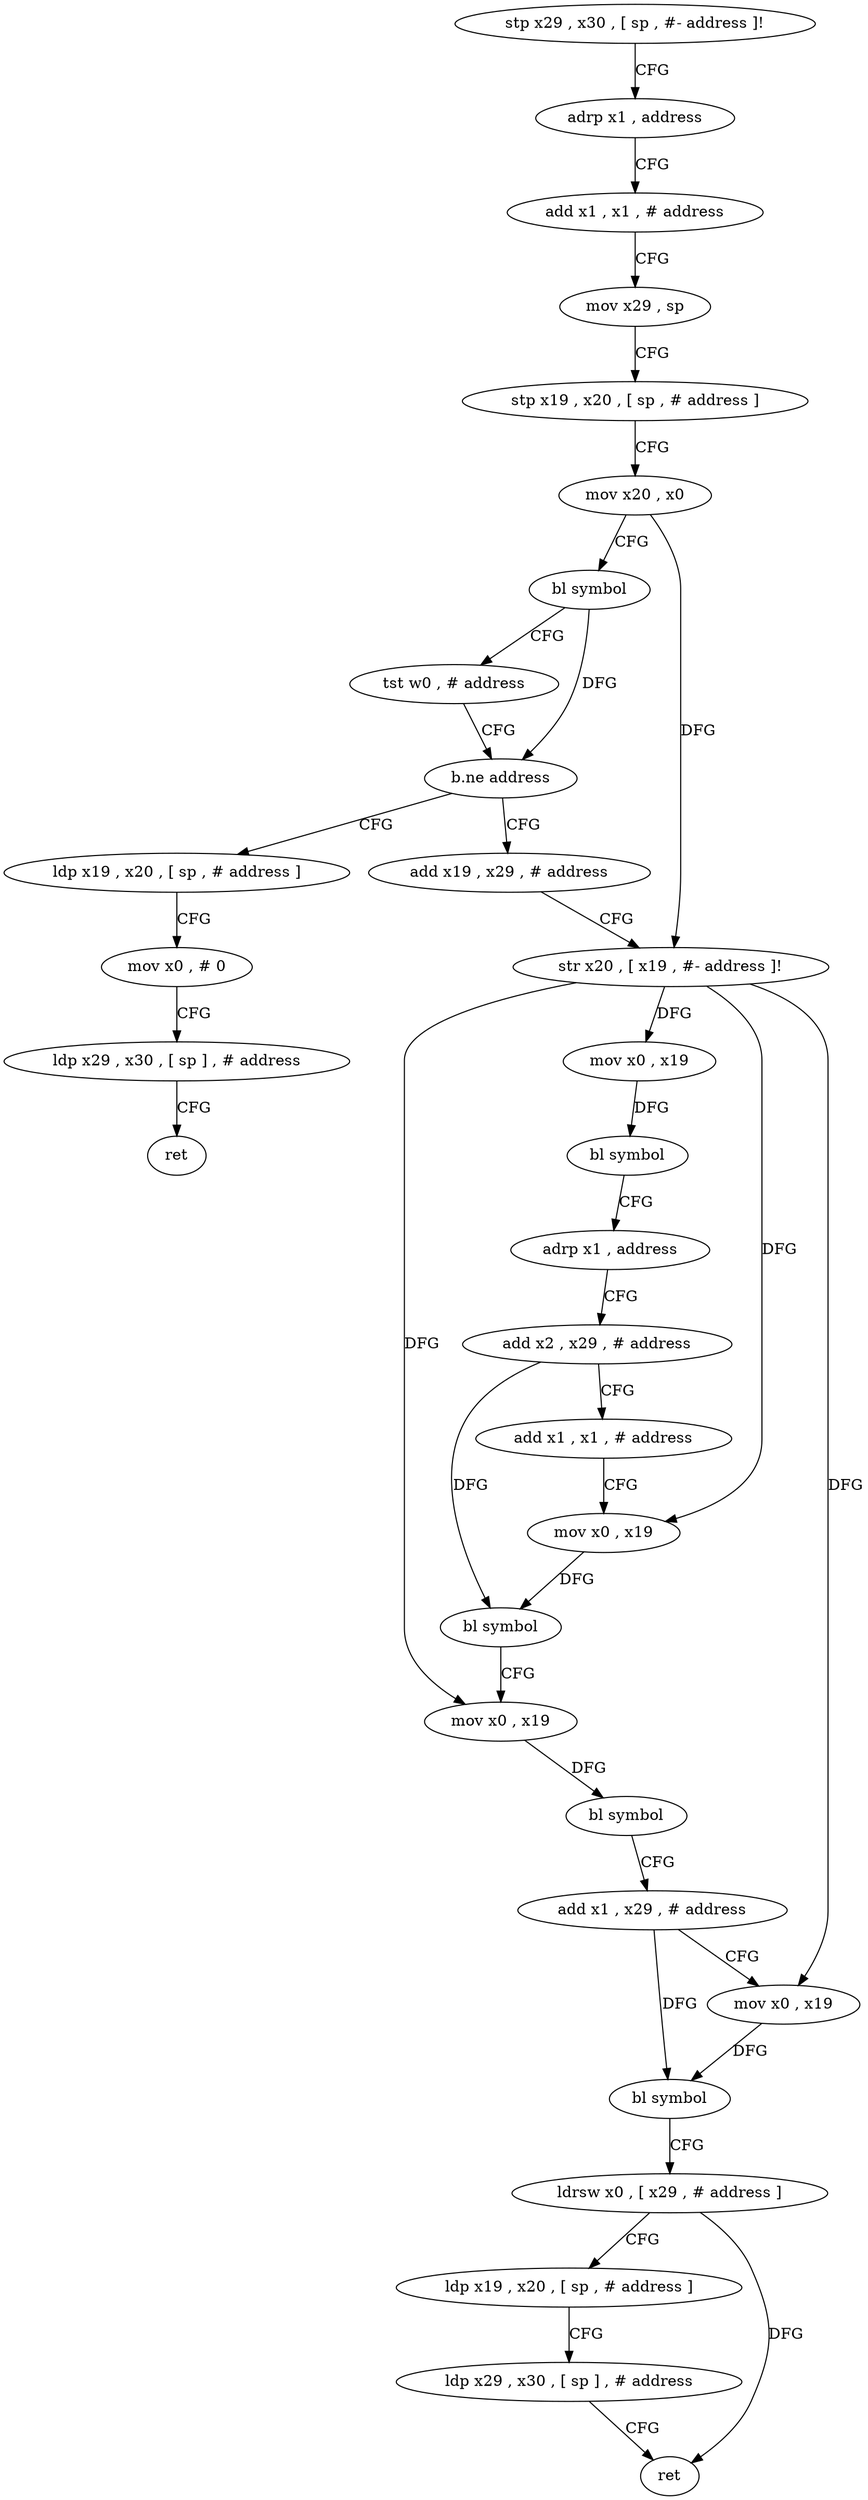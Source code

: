 digraph "func" {
"82832" [label = "stp x29 , x30 , [ sp , #- address ]!" ]
"82836" [label = "adrp x1 , address" ]
"82840" [label = "add x1 , x1 , # address" ]
"82844" [label = "mov x29 , sp" ]
"82848" [label = "stp x19 , x20 , [ sp , # address ]" ]
"82852" [label = "mov x20 , x0" ]
"82856" [label = "bl symbol" ]
"82860" [label = "tst w0 , # address" ]
"82864" [label = "b.ne address" ]
"82888" [label = "add x19 , x29 , # address" ]
"82868" [label = "ldp x19 , x20 , [ sp , # address ]" ]
"82892" [label = "str x20 , [ x19 , #- address ]!" ]
"82896" [label = "mov x0 , x19" ]
"82900" [label = "bl symbol" ]
"82904" [label = "adrp x1 , address" ]
"82908" [label = "add x2 , x29 , # address" ]
"82912" [label = "add x1 , x1 , # address" ]
"82916" [label = "mov x0 , x19" ]
"82920" [label = "bl symbol" ]
"82924" [label = "mov x0 , x19" ]
"82928" [label = "bl symbol" ]
"82932" [label = "add x1 , x29 , # address" ]
"82936" [label = "mov x0 , x19" ]
"82940" [label = "bl symbol" ]
"82944" [label = "ldrsw x0 , [ x29 , # address ]" ]
"82948" [label = "ldp x19 , x20 , [ sp , # address ]" ]
"82952" [label = "ldp x29 , x30 , [ sp ] , # address" ]
"82956" [label = "ret" ]
"82872" [label = "mov x0 , # 0" ]
"82876" [label = "ldp x29 , x30 , [ sp ] , # address" ]
"82880" [label = "ret" ]
"82832" -> "82836" [ label = "CFG" ]
"82836" -> "82840" [ label = "CFG" ]
"82840" -> "82844" [ label = "CFG" ]
"82844" -> "82848" [ label = "CFG" ]
"82848" -> "82852" [ label = "CFG" ]
"82852" -> "82856" [ label = "CFG" ]
"82852" -> "82892" [ label = "DFG" ]
"82856" -> "82860" [ label = "CFG" ]
"82856" -> "82864" [ label = "DFG" ]
"82860" -> "82864" [ label = "CFG" ]
"82864" -> "82888" [ label = "CFG" ]
"82864" -> "82868" [ label = "CFG" ]
"82888" -> "82892" [ label = "CFG" ]
"82868" -> "82872" [ label = "CFG" ]
"82892" -> "82896" [ label = "DFG" ]
"82892" -> "82916" [ label = "DFG" ]
"82892" -> "82924" [ label = "DFG" ]
"82892" -> "82936" [ label = "DFG" ]
"82896" -> "82900" [ label = "DFG" ]
"82900" -> "82904" [ label = "CFG" ]
"82904" -> "82908" [ label = "CFG" ]
"82908" -> "82912" [ label = "CFG" ]
"82908" -> "82920" [ label = "DFG" ]
"82912" -> "82916" [ label = "CFG" ]
"82916" -> "82920" [ label = "DFG" ]
"82920" -> "82924" [ label = "CFG" ]
"82924" -> "82928" [ label = "DFG" ]
"82928" -> "82932" [ label = "CFG" ]
"82932" -> "82936" [ label = "CFG" ]
"82932" -> "82940" [ label = "DFG" ]
"82936" -> "82940" [ label = "DFG" ]
"82940" -> "82944" [ label = "CFG" ]
"82944" -> "82948" [ label = "CFG" ]
"82944" -> "82956" [ label = "DFG" ]
"82948" -> "82952" [ label = "CFG" ]
"82952" -> "82956" [ label = "CFG" ]
"82872" -> "82876" [ label = "CFG" ]
"82876" -> "82880" [ label = "CFG" ]
}
